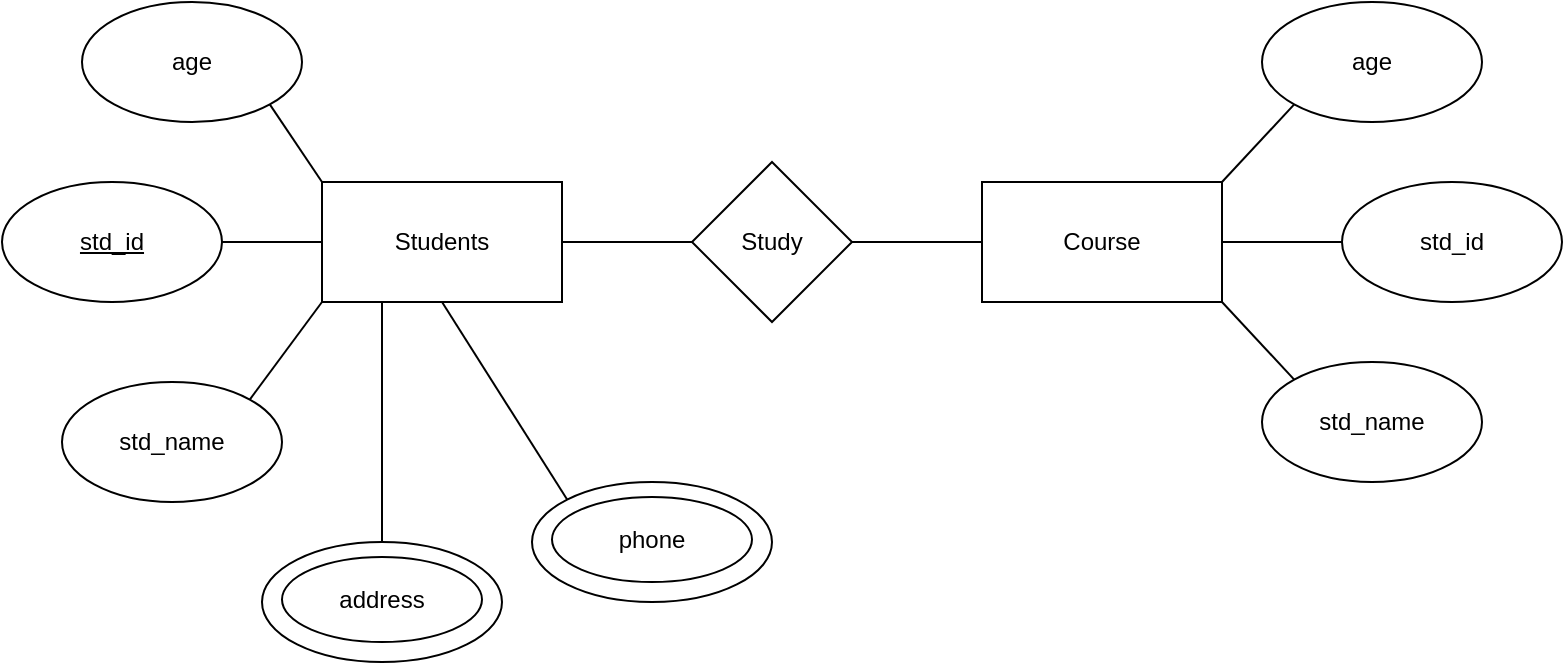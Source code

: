<mxfile version="28.0.6">
  <diagram name="Page-1" id="_MZ1IFZKuicB3WmwWMnh">
    <mxGraphModel dx="802" dy="472" grid="1" gridSize="10" guides="1" tooltips="1" connect="1" arrows="1" fold="1" page="1" pageScale="1" pageWidth="850" pageHeight="1100" math="0" shadow="0">
      <root>
        <mxCell id="0" />
        <mxCell id="1" parent="0" />
        <mxCell id="f8CZ6KmP0xLTUAnodIjp-1" value="Students" style="rounded=0;whiteSpace=wrap;html=1;" parent="1" vertex="1">
          <mxGeometry x="200" y="470" width="120" height="60" as="geometry" />
        </mxCell>
        <mxCell id="f8CZ6KmP0xLTUAnodIjp-2" value="Course" style="rounded=0;whiteSpace=wrap;html=1;" parent="1" vertex="1">
          <mxGeometry x="530" y="470" width="120" height="60" as="geometry" />
        </mxCell>
        <mxCell id="f8CZ6KmP0xLTUAnodIjp-3" value="&lt;u&gt;std_id&lt;/u&gt;" style="ellipse;whiteSpace=wrap;html=1;" parent="1" vertex="1">
          <mxGeometry x="40" y="470" width="110" height="60" as="geometry" />
        </mxCell>
        <mxCell id="f8CZ6KmP0xLTUAnodIjp-4" value="std_name" style="ellipse;whiteSpace=wrap;html=1;" parent="1" vertex="1">
          <mxGeometry x="70" y="570" width="110" height="60" as="geometry" />
        </mxCell>
        <mxCell id="f8CZ6KmP0xLTUAnodIjp-5" value="age" style="ellipse;whiteSpace=wrap;html=1;" parent="1" vertex="1">
          <mxGeometry x="80" y="380" width="110" height="60" as="geometry" />
        </mxCell>
        <mxCell id="f8CZ6KmP0xLTUAnodIjp-6" value="" style="endArrow=none;html=1;rounded=0;entryX=1;entryY=1;entryDx=0;entryDy=0;exitX=0;exitY=0;exitDx=0;exitDy=0;" parent="1" source="f8CZ6KmP0xLTUAnodIjp-1" target="f8CZ6KmP0xLTUAnodIjp-5" edge="1">
          <mxGeometry width="50" height="50" relative="1" as="geometry">
            <mxPoint x="400" y="620" as="sourcePoint" />
            <mxPoint x="450" y="570" as="targetPoint" />
          </mxGeometry>
        </mxCell>
        <mxCell id="f8CZ6KmP0xLTUAnodIjp-8" value="" style="endArrow=none;html=1;rounded=0;entryX=1;entryY=0.5;entryDx=0;entryDy=0;exitX=0;exitY=0.5;exitDx=0;exitDy=0;" parent="1" source="f8CZ6KmP0xLTUAnodIjp-1" target="f8CZ6KmP0xLTUAnodIjp-3" edge="1">
          <mxGeometry width="50" height="50" relative="1" as="geometry">
            <mxPoint x="400" y="620" as="sourcePoint" />
            <mxPoint x="450" y="570" as="targetPoint" />
          </mxGeometry>
        </mxCell>
        <mxCell id="f8CZ6KmP0xLTUAnodIjp-9" value="" style="endArrow=none;html=1;rounded=0;exitX=1;exitY=0;exitDx=0;exitDy=0;entryX=0;entryY=1;entryDx=0;entryDy=0;" parent="1" source="f8CZ6KmP0xLTUAnodIjp-4" target="f8CZ6KmP0xLTUAnodIjp-1" edge="1">
          <mxGeometry width="50" height="50" relative="1" as="geometry">
            <mxPoint x="230" y="600" as="sourcePoint" />
            <mxPoint x="280" y="550" as="targetPoint" />
          </mxGeometry>
        </mxCell>
        <mxCell id="f8CZ6KmP0xLTUAnodIjp-10" value="std_id" style="ellipse;whiteSpace=wrap;html=1;" parent="1" vertex="1">
          <mxGeometry x="710" y="470" width="110" height="60" as="geometry" />
        </mxCell>
        <mxCell id="f8CZ6KmP0xLTUAnodIjp-11" value="std_name" style="ellipse;whiteSpace=wrap;html=1;" parent="1" vertex="1">
          <mxGeometry x="670" y="560" width="110" height="60" as="geometry" />
        </mxCell>
        <mxCell id="f8CZ6KmP0xLTUAnodIjp-12" value="age" style="ellipse;whiteSpace=wrap;html=1;" parent="1" vertex="1">
          <mxGeometry x="670" y="380" width="110" height="60" as="geometry" />
        </mxCell>
        <mxCell id="f8CZ6KmP0xLTUAnodIjp-13" value="" style="endArrow=none;html=1;rounded=0;entryX=0;entryY=1;entryDx=0;entryDy=0;exitX=1;exitY=0;exitDx=0;exitDy=0;" parent="1" source="f8CZ6KmP0xLTUAnodIjp-2" target="f8CZ6KmP0xLTUAnodIjp-12" edge="1">
          <mxGeometry width="50" height="50" relative="1" as="geometry">
            <mxPoint x="400" y="620" as="sourcePoint" />
            <mxPoint x="450" y="570" as="targetPoint" />
          </mxGeometry>
        </mxCell>
        <mxCell id="f8CZ6KmP0xLTUAnodIjp-14" value="" style="endArrow=none;html=1;rounded=0;entryX=0;entryY=0.5;entryDx=0;entryDy=0;exitX=1;exitY=0.5;exitDx=0;exitDy=0;" parent="1" source="f8CZ6KmP0xLTUAnodIjp-2" target="f8CZ6KmP0xLTUAnodIjp-10" edge="1">
          <mxGeometry width="50" height="50" relative="1" as="geometry">
            <mxPoint x="400" y="620" as="sourcePoint" />
            <mxPoint x="450" y="570" as="targetPoint" />
          </mxGeometry>
        </mxCell>
        <mxCell id="f8CZ6KmP0xLTUAnodIjp-15" value="" style="endArrow=none;html=1;rounded=0;entryX=0;entryY=0;entryDx=0;entryDy=0;exitX=1;exitY=1;exitDx=0;exitDy=0;" parent="1" source="f8CZ6KmP0xLTUAnodIjp-2" target="f8CZ6KmP0xLTUAnodIjp-11" edge="1">
          <mxGeometry width="50" height="50" relative="1" as="geometry">
            <mxPoint x="630" y="610" as="sourcePoint" />
            <mxPoint x="680" y="560" as="targetPoint" />
          </mxGeometry>
        </mxCell>
        <mxCell id="f8CZ6KmP0xLTUAnodIjp-16" value="Study" style="rhombus;whiteSpace=wrap;html=1;" parent="1" vertex="1">
          <mxGeometry x="385" y="460" width="80" height="80" as="geometry" />
        </mxCell>
        <mxCell id="f8CZ6KmP0xLTUAnodIjp-17" value="" style="endArrow=none;html=1;rounded=0;entryX=1;entryY=0.5;entryDx=0;entryDy=0;exitX=0;exitY=0.5;exitDx=0;exitDy=0;" parent="1" source="f8CZ6KmP0xLTUAnodIjp-2" target="f8CZ6KmP0xLTUAnodIjp-16" edge="1">
          <mxGeometry width="50" height="50" relative="1" as="geometry">
            <mxPoint x="400" y="620" as="sourcePoint" />
            <mxPoint x="450" y="570" as="targetPoint" />
          </mxGeometry>
        </mxCell>
        <mxCell id="f8CZ6KmP0xLTUAnodIjp-18" value="" style="endArrow=none;html=1;rounded=0;entryX=1;entryY=0.5;entryDx=0;entryDy=0;exitX=0;exitY=0.5;exitDx=0;exitDy=0;" parent="1" source="f8CZ6KmP0xLTUAnodIjp-16" target="f8CZ6KmP0xLTUAnodIjp-1" edge="1">
          <mxGeometry width="50" height="50" relative="1" as="geometry">
            <mxPoint x="380" y="500" as="sourcePoint" />
            <mxPoint x="390" y="570" as="targetPoint" />
          </mxGeometry>
        </mxCell>
        <mxCell id="BsFXhuYP5DRdbGwdhAtC-3" value="" style="group" vertex="1" connectable="0" parent="1">
          <mxGeometry x="170" y="650" width="120" height="60" as="geometry" />
        </mxCell>
        <mxCell id="BsFXhuYP5DRdbGwdhAtC-1" value="" style="ellipse;whiteSpace=wrap;html=1;" vertex="1" parent="BsFXhuYP5DRdbGwdhAtC-3">
          <mxGeometry width="120" height="60" as="geometry" />
        </mxCell>
        <mxCell id="BsFXhuYP5DRdbGwdhAtC-2" value="address" style="ellipse;whiteSpace=wrap;html=1;" vertex="1" parent="BsFXhuYP5DRdbGwdhAtC-3">
          <mxGeometry x="10" y="7.5" width="100" height="42.5" as="geometry" />
        </mxCell>
        <mxCell id="BsFXhuYP5DRdbGwdhAtC-4" value="" style="group" vertex="1" connectable="0" parent="1">
          <mxGeometry x="305" y="620" width="120" height="60" as="geometry" />
        </mxCell>
        <mxCell id="BsFXhuYP5DRdbGwdhAtC-5" value="" style="ellipse;whiteSpace=wrap;html=1;" vertex="1" parent="BsFXhuYP5DRdbGwdhAtC-4">
          <mxGeometry width="120" height="60" as="geometry" />
        </mxCell>
        <mxCell id="BsFXhuYP5DRdbGwdhAtC-6" value="phone" style="ellipse;whiteSpace=wrap;html=1;" vertex="1" parent="BsFXhuYP5DRdbGwdhAtC-4">
          <mxGeometry x="10" y="7.5" width="100" height="42.5" as="geometry" />
        </mxCell>
        <mxCell id="BsFXhuYP5DRdbGwdhAtC-7" value="" style="endArrow=none;html=1;rounded=0;entryX=0.5;entryY=1;entryDx=0;entryDy=0;exitX=0;exitY=0;exitDx=0;exitDy=0;" edge="1" parent="1" source="BsFXhuYP5DRdbGwdhAtC-5" target="f8CZ6KmP0xLTUAnodIjp-1">
          <mxGeometry width="50" height="50" relative="1" as="geometry">
            <mxPoint x="400" y="700" as="sourcePoint" />
            <mxPoint x="450" y="650" as="targetPoint" />
          </mxGeometry>
        </mxCell>
        <mxCell id="BsFXhuYP5DRdbGwdhAtC-8" value="" style="endArrow=none;html=1;rounded=0;entryX=0.25;entryY=1;entryDx=0;entryDy=0;exitX=0.5;exitY=0;exitDx=0;exitDy=0;" edge="1" parent="1" source="BsFXhuYP5DRdbGwdhAtC-1" target="f8CZ6KmP0xLTUAnodIjp-1">
          <mxGeometry width="50" height="50" relative="1" as="geometry">
            <mxPoint x="240" y="610" as="sourcePoint" />
            <mxPoint x="290" y="560" as="targetPoint" />
          </mxGeometry>
        </mxCell>
      </root>
    </mxGraphModel>
  </diagram>
</mxfile>
